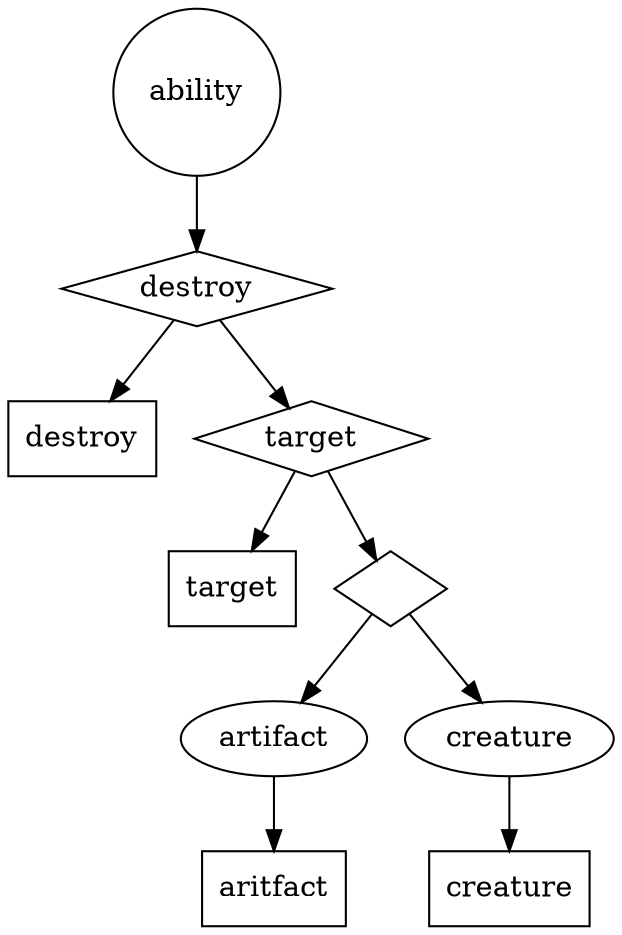 
strict digraph ability {
ordering="out"; 

node [shape = "circle"]; ability;
node [shape = "diamond"]; destroy target branch;
node [shape="ellipse"]; artifact, creature;
node [shape = "box"];

target [label = "target"];
 branch [label=""];

t_artifact [label = "aritfact"];
t_creature [label = "creature"];
t_destroy [label = "destroy"];
t_target [label = "target"];

ability ->  destroy;
destroy -> t_destroy, target;
target-> t_target, branch;
branch -> artifact, creature;
artifact -> t_artifact;
creature -> t_creature;
}


/*
 Can also do the split with unnamed rules:
""  [shape="diamond"];
target-> t_target, "";
"" -> artifact, creature;
*/